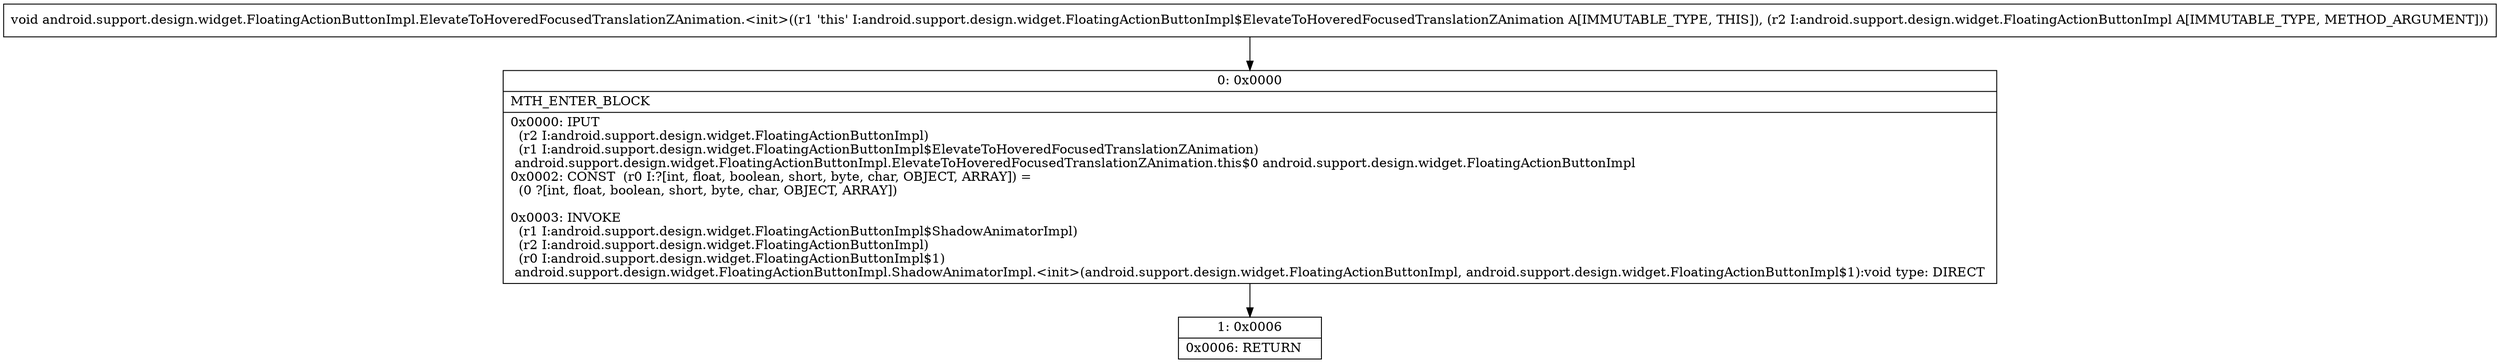 digraph "CFG forandroid.support.design.widget.FloatingActionButtonImpl.ElevateToHoveredFocusedTranslationZAnimation.\<init\>(Landroid\/support\/design\/widget\/FloatingActionButtonImpl;)V" {
Node_0 [shape=record,label="{0\:\ 0x0000|MTH_ENTER_BLOCK\l|0x0000: IPUT  \l  (r2 I:android.support.design.widget.FloatingActionButtonImpl)\l  (r1 I:android.support.design.widget.FloatingActionButtonImpl$ElevateToHoveredFocusedTranslationZAnimation)\l android.support.design.widget.FloatingActionButtonImpl.ElevateToHoveredFocusedTranslationZAnimation.this$0 android.support.design.widget.FloatingActionButtonImpl \l0x0002: CONST  (r0 I:?[int, float, boolean, short, byte, char, OBJECT, ARRAY]) = \l  (0 ?[int, float, boolean, short, byte, char, OBJECT, ARRAY])\l \l0x0003: INVOKE  \l  (r1 I:android.support.design.widget.FloatingActionButtonImpl$ShadowAnimatorImpl)\l  (r2 I:android.support.design.widget.FloatingActionButtonImpl)\l  (r0 I:android.support.design.widget.FloatingActionButtonImpl$1)\l android.support.design.widget.FloatingActionButtonImpl.ShadowAnimatorImpl.\<init\>(android.support.design.widget.FloatingActionButtonImpl, android.support.design.widget.FloatingActionButtonImpl$1):void type: DIRECT \l}"];
Node_1 [shape=record,label="{1\:\ 0x0006|0x0006: RETURN   \l}"];
MethodNode[shape=record,label="{void android.support.design.widget.FloatingActionButtonImpl.ElevateToHoveredFocusedTranslationZAnimation.\<init\>((r1 'this' I:android.support.design.widget.FloatingActionButtonImpl$ElevateToHoveredFocusedTranslationZAnimation A[IMMUTABLE_TYPE, THIS]), (r2 I:android.support.design.widget.FloatingActionButtonImpl A[IMMUTABLE_TYPE, METHOD_ARGUMENT])) }"];
MethodNode -> Node_0;
Node_0 -> Node_1;
}

